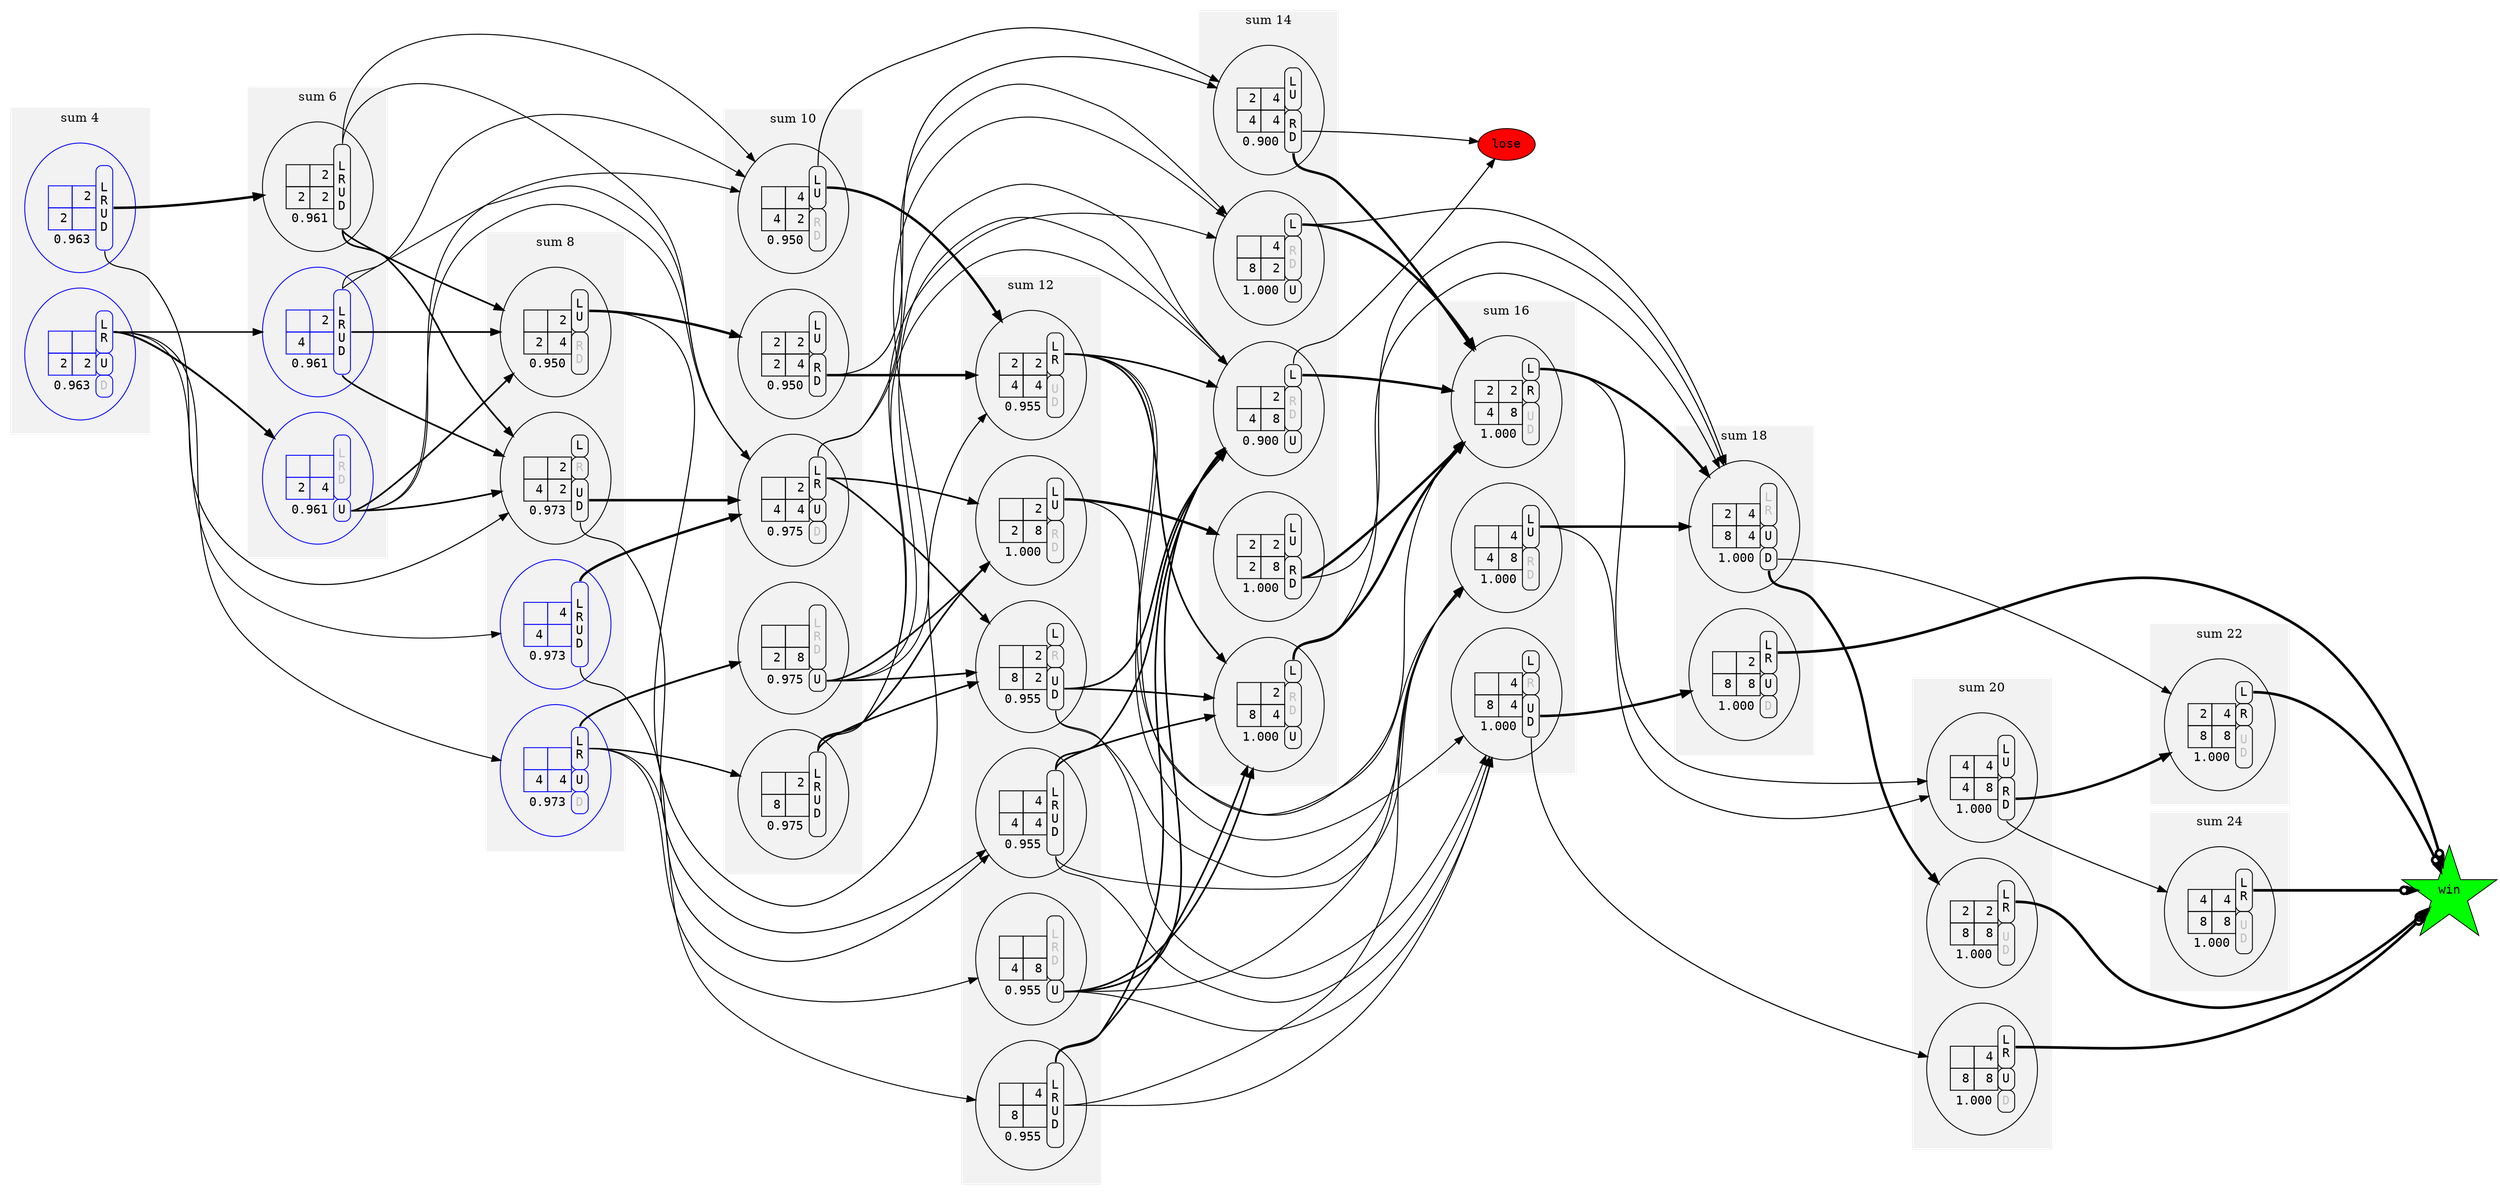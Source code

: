 digraph {
  bgcolor = transparent;
  rankdir = LR;
  nodesep = 0.25;
  ranksep = 2;
  node [fontname="Courier"];
  subgraph cluster_4 { label="sum 4"; style=filled; color=grey95; margin=16; s0_0_1_1; s0_1_1_0; }
  subgraph cluster_6 { label="sum 6"; style=filled; color=grey95; margin=16; s0_1_1_1; s0_0_1_2; s0_1_2_0; }
  subgraph cluster_8 { label="sum 8"; style=filled; color=grey95; margin=16; s0_0_2_2; s0_1_1_2; s0_1_2_1; s0_2_2_0; }
  subgraph cluster_10 { label="sum 10"; style=filled; color=grey95; margin=16; s0_1_2_2; s0_2_2_1; s1_1_1_2; s0_0_1_3; s0_1_3_0; }
  subgraph cluster_12 { label="sum 12"; style=filled; color=grey95; margin=16; s0_2_2_2; s1_1_2_2; s0_0_2_3; s0_1_1_3; s0_1_3_1; s0_2_3_0; }
  subgraph cluster_14 { label="sum 14"; style=filled; color=grey95; margin=16; s1_2_2_2; s0_1_2_3; s0_1_3_2; s0_2_3_1; s1_1_1_3; }
  subgraph cluster_16 { label="sum 16"; style=filled; color=grey95; margin=16; s0_2_2_3; s0_2_3_2; s1_1_2_3; }
  subgraph cluster_18 { label="sum 18"; style=filled; color=grey95; margin=16; s0_1_3_3; s1_2_3_2; }
  subgraph cluster_20 { label="sum 20"; style=filled; color=grey95; margin=16; s0_2_3_3; s1_1_3_3; s2_2_2_3; }
  subgraph cluster_22 { label="sum 22"; style=filled; color=grey95; margin=16; s1_2_3_3; }
  subgraph cluster_24 { label="sum 24"; style=filled; color=grey95; margin=16; s2_2_3_3; }
  s0_0_0_0 [label="lose", style=filled, fillcolor=red];
  s0_0_0_4 [label="win", shape=star, style=filled, fillcolor=green];
  s0_0_1_1 [color="blue", label=<<TABLE CELLSPACING="0" CELLPADDING="4" BORDER="0">
  <TR>
    <TD COLSPAN="2">&nbsp;</TD>
    <TD BORDER="1" ROWSPAN="2" STYLE="ROUNDED" PORT="left_right">L<BR/>R</TD>
  </TR>
  <TR>
    <TD BORDER="1">&nbsp;&nbsp;</TD>
    <TD BORDER="1">&nbsp;&nbsp;</TD>
    
  </TR>
  <TR>
    <TD BORDER="1">&nbsp;2</TD>
    <TD BORDER="1">&nbsp;2</TD>
    <TD BORDER="1" ROWSPAN="1" STYLE="ROUNDED" PORT="up">U</TD>
  </TR>
  <TR>
    <TD COLSPAN="2" BORDER="0">0.963</TD>
    <TD BORDER="1" ROWSPAN="1" STYLE="ROUNDED"><FONT COLOR="grey">D</FONT></TD>
  </TR>
</TABLE>>];
  s0_1_1_0 [color="blue", label=<<TABLE CELLSPACING="0" CELLPADDING="4" BORDER="0">
  <TR>
    <TD COLSPAN="2">&nbsp;</TD>
    <TD BORDER="1" ROWSPAN="4" STYLE="ROUNDED" PORT="left_right_up_down">L<BR/>R<BR/>U<BR/>D</TD>
  </TR>
  <TR>
    <TD BORDER="1">&nbsp;&nbsp;</TD>
    <TD BORDER="1">&nbsp;2</TD>
    
  </TR>
  <TR>
    <TD BORDER="1">&nbsp;2</TD>
    <TD BORDER="1">&nbsp;&nbsp;</TD>
    
  </TR>
  <TR>
    <TD COLSPAN="2" BORDER="0">0.963</TD>
    
  </TR>
</TABLE>>];
  s0_1_1_1 [label=<<TABLE CELLSPACING="0" CELLPADDING="4" BORDER="0">
  <TR>
    <TD COLSPAN="2">&nbsp;</TD>
    <TD BORDER="1" ROWSPAN="4" STYLE="ROUNDED" PORT="left_right_up_down">L<BR/>R<BR/>U<BR/>D</TD>
  </TR>
  <TR>
    <TD BORDER="1">&nbsp;&nbsp;</TD>
    <TD BORDER="1">&nbsp;2</TD>
    
  </TR>
  <TR>
    <TD BORDER="1">&nbsp;2</TD>
    <TD BORDER="1">&nbsp;2</TD>
    
  </TR>
  <TR>
    <TD COLSPAN="2" BORDER="0">0.961</TD>
    
  </TR>
</TABLE>>];
  s0_0_1_2 [color="blue", label=<<TABLE CELLSPACING="0" CELLPADDING="4" BORDER="0">
  <TR>
    <TD COLSPAN="2">&nbsp;</TD>
    <TD BORDER="1" ROWSPAN="3" STYLE="ROUNDED"><FONT COLOR="grey">L<BR/>R<BR/>D</FONT></TD>
  </TR>
  <TR>
    <TD BORDER="1">&nbsp;&nbsp;</TD>
    <TD BORDER="1">&nbsp;&nbsp;</TD>
    
  </TR>
  <TR>
    <TD BORDER="1">&nbsp;2</TD>
    <TD BORDER="1">&nbsp;4</TD>
    
  </TR>
  <TR>
    <TD COLSPAN="2" BORDER="0">0.961</TD>
    <TD BORDER="1" ROWSPAN="1" STYLE="ROUNDED" PORT="up">U</TD>
  </TR>
</TABLE>>];
  s0_1_2_0 [color="blue", label=<<TABLE CELLSPACING="0" CELLPADDING="4" BORDER="0">
  <TR>
    <TD COLSPAN="2">&nbsp;</TD>
    <TD BORDER="1" ROWSPAN="4" STYLE="ROUNDED" PORT="left_right_up_down">L<BR/>R<BR/>U<BR/>D</TD>
  </TR>
  <TR>
    <TD BORDER="1">&nbsp;&nbsp;</TD>
    <TD BORDER="1">&nbsp;2</TD>
    
  </TR>
  <TR>
    <TD BORDER="1">&nbsp;4</TD>
    <TD BORDER="1">&nbsp;&nbsp;</TD>
    
  </TR>
  <TR>
    <TD COLSPAN="2" BORDER="0">0.961</TD>
    
  </TR>
</TABLE>>];
  s0_0_2_2 [color="blue", label=<<TABLE CELLSPACING="0" CELLPADDING="4" BORDER="0">
  <TR>
    <TD COLSPAN="2">&nbsp;</TD>
    <TD BORDER="1" ROWSPAN="2" STYLE="ROUNDED" PORT="left_right">L<BR/>R</TD>
  </TR>
  <TR>
    <TD BORDER="1">&nbsp;&nbsp;</TD>
    <TD BORDER="1">&nbsp;&nbsp;</TD>
    
  </TR>
  <TR>
    <TD BORDER="1">&nbsp;4</TD>
    <TD BORDER="1">&nbsp;4</TD>
    <TD BORDER="1" ROWSPAN="1" STYLE="ROUNDED" PORT="up">U</TD>
  </TR>
  <TR>
    <TD COLSPAN="2" BORDER="0">0.973</TD>
    <TD BORDER="1" ROWSPAN="1" STYLE="ROUNDED"><FONT COLOR="grey">D</FONT></TD>
  </TR>
</TABLE>>];
  s0_1_1_2 [label=<<TABLE CELLSPACING="0" CELLPADDING="4" BORDER="0">
  <TR>
    <TD COLSPAN="2">&nbsp;</TD>
    <TD BORDER="1" ROWSPAN="2" STYLE="ROUNDED" PORT="left_up">L<BR/>U</TD>
  </TR>
  <TR>
    <TD BORDER="1">&nbsp;&nbsp;</TD>
    <TD BORDER="1">&nbsp;2</TD>
    
  </TR>
  <TR>
    <TD BORDER="1">&nbsp;2</TD>
    <TD BORDER="1">&nbsp;4</TD>
    <TD BORDER="1" ROWSPAN="2" STYLE="ROUNDED"><FONT COLOR="grey">R<BR/>D</FONT></TD>
  </TR>
  <TR>
    <TD COLSPAN="2" BORDER="0">0.950</TD>
    
  </TR>
</TABLE>>];
  s0_1_2_1 [label=<<TABLE CELLSPACING="0" CELLPADDING="4" BORDER="0">
  <TR>
    <TD COLSPAN="2">&nbsp;</TD>
    <TD BORDER="1" ROWSPAN="1" STYLE="ROUNDED" PORT="left">L</TD>
  </TR>
  <TR>
    <TD BORDER="1">&nbsp;&nbsp;</TD>
    <TD BORDER="1">&nbsp;2</TD>
    <TD BORDER="1" ROWSPAN="1" STYLE="ROUNDED"><FONT COLOR="grey">R</FONT></TD>
  </TR>
  <TR>
    <TD BORDER="1">&nbsp;4</TD>
    <TD BORDER="1">&nbsp;2</TD>
    <TD BORDER="1" ROWSPAN="2" STYLE="ROUNDED" PORT="up_down">U<BR/>D</TD>
  </TR>
  <TR>
    <TD COLSPAN="2" BORDER="0">0.973</TD>
    
  </TR>
</TABLE>>];
  s0_2_2_0 [color="blue", label=<<TABLE CELLSPACING="0" CELLPADDING="4" BORDER="0">
  <TR>
    <TD COLSPAN="2">&nbsp;</TD>
    <TD BORDER="1" ROWSPAN="4" STYLE="ROUNDED" PORT="left_right_up_down">L<BR/>R<BR/>U<BR/>D</TD>
  </TR>
  <TR>
    <TD BORDER="1">&nbsp;&nbsp;</TD>
    <TD BORDER="1">&nbsp;4</TD>
    
  </TR>
  <TR>
    <TD BORDER="1">&nbsp;4</TD>
    <TD BORDER="1">&nbsp;&nbsp;</TD>
    
  </TR>
  <TR>
    <TD COLSPAN="2" BORDER="0">0.973</TD>
    
  </TR>
</TABLE>>];
  s0_1_2_2 [label=<<TABLE CELLSPACING="0" CELLPADDING="4" BORDER="0">
  <TR>
    <TD COLSPAN="2">&nbsp;</TD>
    <TD BORDER="1" ROWSPAN="2" STYLE="ROUNDED" PORT="left_right">L<BR/>R</TD>
  </TR>
  <TR>
    <TD BORDER="1">&nbsp;&nbsp;</TD>
    <TD BORDER="1">&nbsp;2</TD>
    
  </TR>
  <TR>
    <TD BORDER="1">&nbsp;4</TD>
    <TD BORDER="1">&nbsp;4</TD>
    <TD BORDER="1" ROWSPAN="1" STYLE="ROUNDED" PORT="up">U</TD>
  </TR>
  <TR>
    <TD COLSPAN="2" BORDER="0">0.975</TD>
    <TD BORDER="1" ROWSPAN="1" STYLE="ROUNDED"><FONT COLOR="grey">D</FONT></TD>
  </TR>
</TABLE>>];
  s0_2_2_1 [label=<<TABLE CELLSPACING="0" CELLPADDING="4" BORDER="0">
  <TR>
    <TD COLSPAN="2">&nbsp;</TD>
    <TD BORDER="1" ROWSPAN="2" STYLE="ROUNDED" PORT="left_up">L<BR/>U</TD>
  </TR>
  <TR>
    <TD BORDER="1">&nbsp;&nbsp;</TD>
    <TD BORDER="1">&nbsp;4</TD>
    
  </TR>
  <TR>
    <TD BORDER="1">&nbsp;4</TD>
    <TD BORDER="1">&nbsp;2</TD>
    <TD BORDER="1" ROWSPAN="2" STYLE="ROUNDED"><FONT COLOR="grey">R<BR/>D</FONT></TD>
  </TR>
  <TR>
    <TD COLSPAN="2" BORDER="0">0.950</TD>
    
  </TR>
</TABLE>>];
  s1_1_1_2 [label=<<TABLE CELLSPACING="0" CELLPADDING="4" BORDER="0">
  <TR>
    <TD COLSPAN="2">&nbsp;</TD>
    <TD BORDER="1" ROWSPAN="2" STYLE="ROUNDED" PORT="left_up">L<BR/>U</TD>
  </TR>
  <TR>
    <TD BORDER="1">&nbsp;2</TD>
    <TD BORDER="1">&nbsp;2</TD>
    
  </TR>
  <TR>
    <TD BORDER="1">&nbsp;2</TD>
    <TD BORDER="1">&nbsp;4</TD>
    <TD BORDER="1" ROWSPAN="2" STYLE="ROUNDED" PORT="right_down">R<BR/>D</TD>
  </TR>
  <TR>
    <TD COLSPAN="2" BORDER="0">0.950</TD>
    
  </TR>
</TABLE>>];
  s0_0_1_3 [label=<<TABLE CELLSPACING="0" CELLPADDING="4" BORDER="0">
  <TR>
    <TD COLSPAN="2">&nbsp;</TD>
    <TD BORDER="1" ROWSPAN="3" STYLE="ROUNDED"><FONT COLOR="grey">L<BR/>R<BR/>D</FONT></TD>
  </TR>
  <TR>
    <TD BORDER="1">&nbsp;&nbsp;</TD>
    <TD BORDER="1">&nbsp;&nbsp;</TD>
    
  </TR>
  <TR>
    <TD BORDER="1">&nbsp;2</TD>
    <TD BORDER="1">&nbsp;8</TD>
    
  </TR>
  <TR>
    <TD COLSPAN="2" BORDER="0">0.975</TD>
    <TD BORDER="1" ROWSPAN="1" STYLE="ROUNDED" PORT="up">U</TD>
  </TR>
</TABLE>>];
  s0_1_3_0 [label=<<TABLE CELLSPACING="0" CELLPADDING="4" BORDER="0">
  <TR>
    <TD COLSPAN="2">&nbsp;</TD>
    <TD BORDER="1" ROWSPAN="4" STYLE="ROUNDED" PORT="left_right_up_down">L<BR/>R<BR/>U<BR/>D</TD>
  </TR>
  <TR>
    <TD BORDER="1">&nbsp;&nbsp;</TD>
    <TD BORDER="1">&nbsp;2</TD>
    
  </TR>
  <TR>
    <TD BORDER="1">&nbsp;8</TD>
    <TD BORDER="1">&nbsp;&nbsp;</TD>
    
  </TR>
  <TR>
    <TD COLSPAN="2" BORDER="0">0.975</TD>
    
  </TR>
</TABLE>>];
  s0_2_2_2 [label=<<TABLE CELLSPACING="0" CELLPADDING="4" BORDER="0">
  <TR>
    <TD COLSPAN="2">&nbsp;</TD>
    <TD BORDER="1" ROWSPAN="4" STYLE="ROUNDED" PORT="left_right_up_down">L<BR/>R<BR/>U<BR/>D</TD>
  </TR>
  <TR>
    <TD BORDER="1">&nbsp;&nbsp;</TD>
    <TD BORDER="1">&nbsp;4</TD>
    
  </TR>
  <TR>
    <TD BORDER="1">&nbsp;4</TD>
    <TD BORDER="1">&nbsp;4</TD>
    
  </TR>
  <TR>
    <TD COLSPAN="2" BORDER="0">0.955</TD>
    
  </TR>
</TABLE>>];
  s1_1_2_2 [label=<<TABLE CELLSPACING="0" CELLPADDING="4" BORDER="0">
  <TR>
    <TD COLSPAN="2">&nbsp;</TD>
    <TD BORDER="1" ROWSPAN="2" STYLE="ROUNDED" PORT="left_right">L<BR/>R</TD>
  </TR>
  <TR>
    <TD BORDER="1">&nbsp;2</TD>
    <TD BORDER="1">&nbsp;2</TD>
    
  </TR>
  <TR>
    <TD BORDER="1">&nbsp;4</TD>
    <TD BORDER="1">&nbsp;4</TD>
    <TD BORDER="1" ROWSPAN="2" STYLE="ROUNDED"><FONT COLOR="grey">U<BR/>D</FONT></TD>
  </TR>
  <TR>
    <TD COLSPAN="2" BORDER="0">0.955</TD>
    
  </TR>
</TABLE>>];
  s0_0_2_3 [label=<<TABLE CELLSPACING="0" CELLPADDING="4" BORDER="0">
  <TR>
    <TD COLSPAN="2">&nbsp;</TD>
    <TD BORDER="1" ROWSPAN="3" STYLE="ROUNDED"><FONT COLOR="grey">L<BR/>R<BR/>D</FONT></TD>
  </TR>
  <TR>
    <TD BORDER="1">&nbsp;&nbsp;</TD>
    <TD BORDER="1">&nbsp;&nbsp;</TD>
    
  </TR>
  <TR>
    <TD BORDER="1">&nbsp;4</TD>
    <TD BORDER="1">&nbsp;8</TD>
    
  </TR>
  <TR>
    <TD COLSPAN="2" BORDER="0">0.955</TD>
    <TD BORDER="1" ROWSPAN="1" STYLE="ROUNDED" PORT="up">U</TD>
  </TR>
</TABLE>>];
  s0_1_1_3 [label=<<TABLE CELLSPACING="0" CELLPADDING="4" BORDER="0">
  <TR>
    <TD COLSPAN="2">&nbsp;</TD>
    <TD BORDER="1" ROWSPAN="2" STYLE="ROUNDED" PORT="left_up">L<BR/>U</TD>
  </TR>
  <TR>
    <TD BORDER="1">&nbsp;&nbsp;</TD>
    <TD BORDER="1">&nbsp;2</TD>
    
  </TR>
  <TR>
    <TD BORDER="1">&nbsp;2</TD>
    <TD BORDER="1">&nbsp;8</TD>
    <TD BORDER="1" ROWSPAN="2" STYLE="ROUNDED"><FONT COLOR="grey">R<BR/>D</FONT></TD>
  </TR>
  <TR>
    <TD COLSPAN="2" BORDER="0">1.000</TD>
    
  </TR>
</TABLE>>];
  s0_1_3_1 [label=<<TABLE CELLSPACING="0" CELLPADDING="4" BORDER="0">
  <TR>
    <TD COLSPAN="2">&nbsp;</TD>
    <TD BORDER="1" ROWSPAN="1" STYLE="ROUNDED" PORT="left">L</TD>
  </TR>
  <TR>
    <TD BORDER="1">&nbsp;&nbsp;</TD>
    <TD BORDER="1">&nbsp;2</TD>
    <TD BORDER="1" ROWSPAN="1" STYLE="ROUNDED"><FONT COLOR="grey">R</FONT></TD>
  </TR>
  <TR>
    <TD BORDER="1">&nbsp;8</TD>
    <TD BORDER="1">&nbsp;2</TD>
    <TD BORDER="1" ROWSPAN="2" STYLE="ROUNDED" PORT="up_down">U<BR/>D</TD>
  </TR>
  <TR>
    <TD COLSPAN="2" BORDER="0">0.955</TD>
    
  </TR>
</TABLE>>];
  s0_2_3_0 [label=<<TABLE CELLSPACING="0" CELLPADDING="4" BORDER="0">
  <TR>
    <TD COLSPAN="2">&nbsp;</TD>
    <TD BORDER="1" ROWSPAN="4" STYLE="ROUNDED" PORT="left_right_up_down">L<BR/>R<BR/>U<BR/>D</TD>
  </TR>
  <TR>
    <TD BORDER="1">&nbsp;&nbsp;</TD>
    <TD BORDER="1">&nbsp;4</TD>
    
  </TR>
  <TR>
    <TD BORDER="1">&nbsp;8</TD>
    <TD BORDER="1">&nbsp;&nbsp;</TD>
    
  </TR>
  <TR>
    <TD COLSPAN="2" BORDER="0">0.955</TD>
    
  </TR>
</TABLE>>];
  s1_2_2_2 [label=<<TABLE CELLSPACING="0" CELLPADDING="4" BORDER="0">
  <TR>
    <TD COLSPAN="2">&nbsp;</TD>
    <TD BORDER="1" ROWSPAN="2" STYLE="ROUNDED" PORT="left_up">L<BR/>U</TD>
  </TR>
  <TR>
    <TD BORDER="1">&nbsp;2</TD>
    <TD BORDER="1">&nbsp;4</TD>
    
  </TR>
  <TR>
    <TD BORDER="1">&nbsp;4</TD>
    <TD BORDER="1">&nbsp;4</TD>
    <TD BORDER="1" ROWSPAN="2" STYLE="ROUNDED" PORT="right_down">R<BR/>D</TD>
  </TR>
  <TR>
    <TD COLSPAN="2" BORDER="0">0.900</TD>
    
  </TR>
</TABLE>>];
  s0_1_2_3 [label=<<TABLE CELLSPACING="0" CELLPADDING="4" BORDER="0">
  <TR>
    <TD COLSPAN="2">&nbsp;</TD>
    <TD BORDER="1" ROWSPAN="1" STYLE="ROUNDED" PORT="left">L</TD>
  </TR>
  <TR>
    <TD BORDER="1">&nbsp;&nbsp;</TD>
    <TD BORDER="1">&nbsp;2</TD>
    <TD BORDER="1" ROWSPAN="2" STYLE="ROUNDED"><FONT COLOR="grey">R<BR/>D</FONT></TD>
  </TR>
  <TR>
    <TD BORDER="1">&nbsp;4</TD>
    <TD BORDER="1">&nbsp;8</TD>
    
  </TR>
  <TR>
    <TD COLSPAN="2" BORDER="0">0.900</TD>
    <TD BORDER="1" ROWSPAN="1" STYLE="ROUNDED" PORT="up">U</TD>
  </TR>
</TABLE>>];
  s0_1_3_2 [label=<<TABLE CELLSPACING="0" CELLPADDING="4" BORDER="0">
  <TR>
    <TD COLSPAN="2">&nbsp;</TD>
    <TD BORDER="1" ROWSPAN="1" STYLE="ROUNDED" PORT="left">L</TD>
  </TR>
  <TR>
    <TD BORDER="1">&nbsp;&nbsp;</TD>
    <TD BORDER="1">&nbsp;2</TD>
    <TD BORDER="1" ROWSPAN="2" STYLE="ROUNDED"><FONT COLOR="grey">R<BR/>D</FONT></TD>
  </TR>
  <TR>
    <TD BORDER="1">&nbsp;8</TD>
    <TD BORDER="1">&nbsp;4</TD>
    
  </TR>
  <TR>
    <TD COLSPAN="2" BORDER="0">1.000</TD>
    <TD BORDER="1" ROWSPAN="1" STYLE="ROUNDED" PORT="up">U</TD>
  </TR>
</TABLE>>];
  s0_2_3_1 [label=<<TABLE CELLSPACING="0" CELLPADDING="4" BORDER="0">
  <TR>
    <TD COLSPAN="2">&nbsp;</TD>
    <TD BORDER="1" ROWSPAN="1" STYLE="ROUNDED" PORT="left">L</TD>
  </TR>
  <TR>
    <TD BORDER="1">&nbsp;&nbsp;</TD>
    <TD BORDER="1">&nbsp;4</TD>
    <TD BORDER="1" ROWSPAN="2" STYLE="ROUNDED"><FONT COLOR="grey">R<BR/>D</FONT></TD>
  </TR>
  <TR>
    <TD BORDER="1">&nbsp;8</TD>
    <TD BORDER="1">&nbsp;2</TD>
    
  </TR>
  <TR>
    <TD COLSPAN="2" BORDER="0">1.000</TD>
    <TD BORDER="1" ROWSPAN="1" STYLE="ROUNDED" PORT="up">U</TD>
  </TR>
</TABLE>>];
  s1_1_1_3 [label=<<TABLE CELLSPACING="0" CELLPADDING="4" BORDER="0">
  <TR>
    <TD COLSPAN="2">&nbsp;</TD>
    <TD BORDER="1" ROWSPAN="2" STYLE="ROUNDED" PORT="left_up">L<BR/>U</TD>
  </TR>
  <TR>
    <TD BORDER="1">&nbsp;2</TD>
    <TD BORDER="1">&nbsp;2</TD>
    
  </TR>
  <TR>
    <TD BORDER="1">&nbsp;2</TD>
    <TD BORDER="1">&nbsp;8</TD>
    <TD BORDER="1" ROWSPAN="2" STYLE="ROUNDED" PORT="right_down">R<BR/>D</TD>
  </TR>
  <TR>
    <TD COLSPAN="2" BORDER="0">1.000</TD>
    
  </TR>
</TABLE>>];
  s0_2_2_3 [label=<<TABLE CELLSPACING="0" CELLPADDING="4" BORDER="0">
  <TR>
    <TD COLSPAN="2">&nbsp;</TD>
    <TD BORDER="1" ROWSPAN="2" STYLE="ROUNDED" PORT="left_up">L<BR/>U</TD>
  </TR>
  <TR>
    <TD BORDER="1">&nbsp;&nbsp;</TD>
    <TD BORDER="1">&nbsp;4</TD>
    
  </TR>
  <TR>
    <TD BORDER="1">&nbsp;4</TD>
    <TD BORDER="1">&nbsp;8</TD>
    <TD BORDER="1" ROWSPAN="2" STYLE="ROUNDED"><FONT COLOR="grey">R<BR/>D</FONT></TD>
  </TR>
  <TR>
    <TD COLSPAN="2" BORDER="0">1.000</TD>
    
  </TR>
</TABLE>>];
  s0_2_3_2 [label=<<TABLE CELLSPACING="0" CELLPADDING="4" BORDER="0">
  <TR>
    <TD COLSPAN="2">&nbsp;</TD>
    <TD BORDER="1" ROWSPAN="1" STYLE="ROUNDED" PORT="left">L</TD>
  </TR>
  <TR>
    <TD BORDER="1">&nbsp;&nbsp;</TD>
    <TD BORDER="1">&nbsp;4</TD>
    <TD BORDER="1" ROWSPAN="1" STYLE="ROUNDED"><FONT COLOR="grey">R</FONT></TD>
  </TR>
  <TR>
    <TD BORDER="1">&nbsp;8</TD>
    <TD BORDER="1">&nbsp;4</TD>
    <TD BORDER="1" ROWSPAN="2" STYLE="ROUNDED" PORT="up_down">U<BR/>D</TD>
  </TR>
  <TR>
    <TD COLSPAN="2" BORDER="0">1.000</TD>
    
  </TR>
</TABLE>>];
  s1_1_2_3 [label=<<TABLE CELLSPACING="0" CELLPADDING="4" BORDER="0">
  <TR>
    <TD COLSPAN="2">&nbsp;</TD>
    <TD BORDER="1" ROWSPAN="1" STYLE="ROUNDED" PORT="left">L</TD>
  </TR>
  <TR>
    <TD BORDER="1">&nbsp;2</TD>
    <TD BORDER="1">&nbsp;2</TD>
    <TD BORDER="1" ROWSPAN="1" STYLE="ROUNDED" PORT="right">R</TD>
  </TR>
  <TR>
    <TD BORDER="1">&nbsp;4</TD>
    <TD BORDER="1">&nbsp;8</TD>
    <TD BORDER="1" ROWSPAN="2" STYLE="ROUNDED"><FONT COLOR="grey">U<BR/>D</FONT></TD>
  </TR>
  <TR>
    <TD COLSPAN="2" BORDER="0">1.000</TD>
    
  </TR>
</TABLE>>];
  s0_1_3_3 [label=<<TABLE CELLSPACING="0" CELLPADDING="4" BORDER="0">
  <TR>
    <TD COLSPAN="2">&nbsp;</TD>
    <TD BORDER="1" ROWSPAN="2" STYLE="ROUNDED" PORT="left_right">L<BR/>R</TD>
  </TR>
  <TR>
    <TD BORDER="1">&nbsp;&nbsp;</TD>
    <TD BORDER="1">&nbsp;2</TD>
    
  </TR>
  <TR>
    <TD BORDER="1">&nbsp;8</TD>
    <TD BORDER="1">&nbsp;8</TD>
    <TD BORDER="1" ROWSPAN="1" STYLE="ROUNDED" PORT="up">U</TD>
  </TR>
  <TR>
    <TD COLSPAN="2" BORDER="0">1.000</TD>
    <TD BORDER="1" ROWSPAN="1" STYLE="ROUNDED"><FONT COLOR="grey">D</FONT></TD>
  </TR>
</TABLE>>];
  s1_2_3_2 [label=<<TABLE CELLSPACING="0" CELLPADDING="4" BORDER="0">
  <TR>
    <TD COLSPAN="2">&nbsp;</TD>
    <TD BORDER="1" ROWSPAN="2" STYLE="ROUNDED"><FONT COLOR="grey">L<BR/>R</FONT></TD>
  </TR>
  <TR>
    <TD BORDER="1">&nbsp;2</TD>
    <TD BORDER="1">&nbsp;4</TD>
    
  </TR>
  <TR>
    <TD BORDER="1">&nbsp;8</TD>
    <TD BORDER="1">&nbsp;4</TD>
    <TD BORDER="1" ROWSPAN="1" STYLE="ROUNDED" PORT="up">U</TD>
  </TR>
  <TR>
    <TD COLSPAN="2" BORDER="0">1.000</TD>
    <TD BORDER="1" ROWSPAN="1" STYLE="ROUNDED" PORT="down">D</TD>
  </TR>
</TABLE>>];
  s0_2_3_3 [label=<<TABLE CELLSPACING="0" CELLPADDING="4" BORDER="0">
  <TR>
    <TD COLSPAN="2">&nbsp;</TD>
    <TD BORDER="1" ROWSPAN="2" STYLE="ROUNDED" PORT="left_right">L<BR/>R</TD>
  </TR>
  <TR>
    <TD BORDER="1">&nbsp;&nbsp;</TD>
    <TD BORDER="1">&nbsp;4</TD>
    
  </TR>
  <TR>
    <TD BORDER="1">&nbsp;8</TD>
    <TD BORDER="1">&nbsp;8</TD>
    <TD BORDER="1" ROWSPAN="1" STYLE="ROUNDED" PORT="up">U</TD>
  </TR>
  <TR>
    <TD COLSPAN="2" BORDER="0">1.000</TD>
    <TD BORDER="1" ROWSPAN="1" STYLE="ROUNDED"><FONT COLOR="grey">D</FONT></TD>
  </TR>
</TABLE>>];
  s1_1_3_3 [label=<<TABLE CELLSPACING="0" CELLPADDING="4" BORDER="0">
  <TR>
    <TD COLSPAN="2">&nbsp;</TD>
    <TD BORDER="1" ROWSPAN="2" STYLE="ROUNDED" PORT="left_right">L<BR/>R</TD>
  </TR>
  <TR>
    <TD BORDER="1">&nbsp;2</TD>
    <TD BORDER="1">&nbsp;2</TD>
    
  </TR>
  <TR>
    <TD BORDER="1">&nbsp;8</TD>
    <TD BORDER="1">&nbsp;8</TD>
    <TD BORDER="1" ROWSPAN="2" STYLE="ROUNDED"><FONT COLOR="grey">U<BR/>D</FONT></TD>
  </TR>
  <TR>
    <TD COLSPAN="2" BORDER="0">1.000</TD>
    
  </TR>
</TABLE>>];
  s2_2_2_3 [label=<<TABLE CELLSPACING="0" CELLPADDING="4" BORDER="0">
  <TR>
    <TD COLSPAN="2">&nbsp;</TD>
    <TD BORDER="1" ROWSPAN="2" STYLE="ROUNDED" PORT="left_up">L<BR/>U</TD>
  </TR>
  <TR>
    <TD BORDER="1">&nbsp;4</TD>
    <TD BORDER="1">&nbsp;4</TD>
    
  </TR>
  <TR>
    <TD BORDER="1">&nbsp;4</TD>
    <TD BORDER="1">&nbsp;8</TD>
    <TD BORDER="1" ROWSPAN="2" STYLE="ROUNDED" PORT="right_down">R<BR/>D</TD>
  </TR>
  <TR>
    <TD COLSPAN="2" BORDER="0">1.000</TD>
    
  </TR>
</TABLE>>];
  s1_2_3_3 [label=<<TABLE CELLSPACING="0" CELLPADDING="4" BORDER="0">
  <TR>
    <TD COLSPAN="2">&nbsp;</TD>
    <TD BORDER="1" ROWSPAN="1" STYLE="ROUNDED" PORT="left">L</TD>
  </TR>
  <TR>
    <TD BORDER="1">&nbsp;2</TD>
    <TD BORDER="1">&nbsp;4</TD>
    <TD BORDER="1" ROWSPAN="1" STYLE="ROUNDED" PORT="right">R</TD>
  </TR>
  <TR>
    <TD BORDER="1">&nbsp;8</TD>
    <TD BORDER="1">&nbsp;8</TD>
    <TD BORDER="1" ROWSPAN="2" STYLE="ROUNDED"><FONT COLOR="grey">U<BR/>D</FONT></TD>
  </TR>
  <TR>
    <TD COLSPAN="2" BORDER="0">1.000</TD>
    
  </TR>
</TABLE>>];
  s2_2_3_3 [label=<<TABLE CELLSPACING="0" CELLPADDING="4" BORDER="0">
  <TR>
    <TD COLSPAN="2">&nbsp;</TD>
    <TD BORDER="1" ROWSPAN="2" STYLE="ROUNDED" PORT="left_right">L<BR/>R</TD>
  </TR>
  <TR>
    <TD BORDER="1">&nbsp;4</TD>
    <TD BORDER="1">&nbsp;4</TD>
    
  </TR>
  <TR>
    <TD BORDER="1">&nbsp;8</TD>
    <TD BORDER="1">&nbsp;8</TD>
    <TD BORDER="1" ROWSPAN="2" STYLE="ROUNDED"><FONT COLOR="grey">U<BR/>D</FONT></TD>
  </TR>
  <TR>
    <TD COLSPAN="2" BORDER="0">1.000</TD>
    
  </TR>
</TABLE>>];
  s0_0_1_1 -> s0_0_1_2 [weight=60, penwidth=2.2, tooltip="0.600", tailport="left_right"];
  s0_0_1_1 -> s0_0_2_2 [weight=7, penwidth=1.1333333333333333, tooltip="0.067", tailport="left_right"];
  s0_0_1_1 -> s0_1_2_0 [weight=30, penwidth=1.6, tooltip="0.300", tailport="left_right"];
  s0_0_1_1 -> s0_2_2_0 [weight=3, penwidth=1.0666666666666667, tooltip="0.033", tailport="left_right"];
  s0_1_1_0 -> s0_1_1_1 [weight=90, penwidth=2.8, tooltip="0.900", tailport="left_right_up_down"];
  s0_1_1_0 -> s0_1_2_1 [weight=10, penwidth=1.2, tooltip="0.100", tailport="left_right_up_down"];
  s0_1_1_1 -> s0_1_1_2 [weight=45, penwidth=1.9, tooltip="0.450", tailport="left_right_up_down"];
  s0_1_1_1 -> s0_1_2_1 [weight=45, penwidth=1.9, tooltip="0.450", tailport="left_right_up_down"];
  s0_1_1_1 -> s0_1_2_2 [weight=5, penwidth=1.1, tooltip="0.050", tailport="left_right_up_down"];
  s0_1_1_1 -> s0_2_2_1 [weight=5, penwidth=1.1, tooltip="0.050", tailport="left_right_up_down"];
  s0_0_1_2 -> s0_1_1_2 [weight=45, penwidth=1.9, tooltip="0.450", tailport="up"];
  s0_0_1_2 -> s0_1_2_1 [weight=45, penwidth=1.9, tooltip="0.450", tailport="up"];
  s0_0_1_2 -> s0_1_2_2 [weight=5, penwidth=1.1, tooltip="0.050", tailport="up"];
  s0_0_1_2 -> s0_2_2_1 [weight=5, penwidth=1.1, tooltip="0.050", tailport="up"];
  s0_1_2_0 -> s0_1_1_2 [weight=45, penwidth=1.9, tooltip="0.450", tailport="left_right_up_down"];
  s0_1_2_0 -> s0_1_2_1 [weight=45, penwidth=1.9, tooltip="0.450", tailport="left_right_up_down"];
  s0_1_2_0 -> s0_1_2_2 [weight=5, penwidth=1.1, tooltip="0.050", tailport="left_right_up_down"];
  s0_1_2_0 -> s0_2_2_1 [weight=5, penwidth=1.1, tooltip="0.050", tailport="left_right_up_down"];
  s0_0_2_2 -> s0_0_1_3 [weight=60, penwidth=2.2, tooltip="0.600", tailport="left_right"];
  s0_0_2_2 -> s0_0_2_3 [weight=7, penwidth=1.1333333333333333, tooltip="0.067", tailport="left_right"];
  s0_0_2_2 -> s0_1_3_0 [weight=30, penwidth=1.6, tooltip="0.300", tailport="left_right"];
  s0_0_2_2 -> s0_2_3_0 [weight=3, penwidth=1.0666666666666667, tooltip="0.033", tailport="left_right"];
  s0_1_1_2 -> s1_1_1_2 [weight=90, penwidth=2.8, tooltip="0.900", tailport="left_up"];
  s0_1_1_2 -> s1_1_2_2 [weight=10, penwidth=1.2, tooltip="0.100", tailport="left_up"];
  s0_1_2_1 -> s0_1_2_2 [weight=90, penwidth=2.8, tooltip="0.900", tailport="up_down"];
  s0_1_2_1 -> s0_2_2_2 [weight=10, penwidth=1.2, tooltip="0.100", tailport="up_down"];
  s0_2_2_0 -> s0_1_2_2 [weight=90, penwidth=2.8, tooltip="0.900", tailport="left_right_up_down"];
  s0_2_2_0 -> s0_2_2_2 [weight=10, penwidth=1.2, tooltip="0.100", tailport="left_right_up_down"];
  s0_1_2_2 -> s0_1_1_3 [weight=45, penwidth=1.9, tooltip="0.450", tailport="left_right"];
  s0_1_2_2 -> s0_1_2_3 [weight=5, penwidth=1.1, tooltip="0.050", tailport="left_right"];
  s0_1_2_2 -> s0_1_3_1 [weight=45, penwidth=1.9, tooltip="0.450", tailport="left_right"];
  s0_1_2_2 -> s0_2_3_1 [weight=5, penwidth=1.1, tooltip="0.050", tailport="left_right"];
  s0_2_2_1 -> s1_1_2_2 [weight=90, penwidth=2.8, tooltip="0.900", tailport="left_up"];
  s0_2_2_1 -> s1_2_2_2 [weight=10, penwidth=1.2, tooltip="0.100", tailport="left_up"];
  s1_1_1_2 -> s1_1_2_2 [weight=90, penwidth=2.8, tooltip="0.900", tailport="right_down"];
  s1_1_1_2 -> s1_2_2_2 [weight=10, penwidth=1.2, tooltip="0.100", tailport="right_down"];
  s0_0_1_3 -> s0_1_1_3 [weight=45, penwidth=1.9, tooltip="0.450", tailport="up"];
  s0_0_1_3 -> s0_1_2_3 [weight=5, penwidth=1.1, tooltip="0.050", tailport="up"];
  s0_0_1_3 -> s0_1_3_1 [weight=45, penwidth=1.9, tooltip="0.450", tailport="up"];
  s0_0_1_3 -> s0_2_3_1 [weight=5, penwidth=1.1, tooltip="0.050", tailport="up"];
  s0_1_3_0 -> s0_1_1_3 [weight=45, penwidth=1.9, tooltip="0.450", tailport="left_right_up_down"];
  s0_1_3_0 -> s0_1_2_3 [weight=5, penwidth=1.1, tooltip="0.050", tailport="left_right_up_down"];
  s0_1_3_0 -> s0_1_3_1 [weight=45, penwidth=1.9, tooltip="0.450", tailport="left_right_up_down"];
  s0_1_3_0 -> s0_2_3_1 [weight=5, penwidth=1.1, tooltip="0.050", tailport="left_right_up_down"];
  s0_2_2_2 -> s0_1_2_3 [weight=45, penwidth=1.9, tooltip="0.450", tailport="left_right_up_down"];
  s0_2_2_2 -> s0_1_3_2 [weight=45, penwidth=1.9, tooltip="0.450", tailport="left_right_up_down"];
  s0_2_2_2 -> s0_2_2_3 [weight=5, penwidth=1.1, tooltip="0.050", tailport="left_right_up_down"];
  s0_2_2_2 -> s0_2_3_2 [weight=5, penwidth=1.1, tooltip="0.050", tailport="left_right_up_down"];
  s1_1_2_2 -> s0_1_2_3 [weight=45, penwidth=1.9, tooltip="0.450", tailport="left_right"];
  s1_1_2_2 -> s0_1_3_2 [weight=45, penwidth=1.9, tooltip="0.450", tailport="left_right"];
  s1_1_2_2 -> s0_2_2_3 [weight=5, penwidth=1.1, tooltip="0.050", tailport="left_right"];
  s1_1_2_2 -> s0_2_3_2 [weight=5, penwidth=1.1, tooltip="0.050", tailport="left_right"];
  s0_0_2_3 -> s0_1_2_3 [weight=45, penwidth=1.9, tooltip="0.450", tailport="up"];
  s0_0_2_3 -> s0_1_3_2 [weight=45, penwidth=1.9, tooltip="0.450", tailport="up"];
  s0_0_2_3 -> s0_2_2_3 [weight=5, penwidth=1.1, tooltip="0.050", tailport="up"];
  s0_0_2_3 -> s0_2_3_2 [weight=5, penwidth=1.1, tooltip="0.050", tailport="up"];
  s0_1_1_3 -> s1_1_1_3 [weight=90, penwidth=2.8, tooltip="0.900", tailport="left_up"];
  s0_1_1_3 -> s1_1_2_3 [weight=10, penwidth=1.2, tooltip="0.100", tailport="left_up"];
  s0_1_3_1 -> s0_1_2_3 [weight=45, penwidth=1.9, tooltip="0.450", tailport="up_down"];
  s0_1_3_1 -> s0_1_3_2 [weight=45, penwidth=1.9, tooltip="0.450", tailport="up_down"];
  s0_1_3_1 -> s0_2_2_3 [weight=5, penwidth=1.1, tooltip="0.050", tailport="up_down"];
  s0_1_3_1 -> s0_2_3_2 [weight=5, penwidth=1.1, tooltip="0.050", tailport="up_down"];
  s0_2_3_0 -> s0_1_2_3 [weight=45, penwidth=1.9, tooltip="0.450", tailport="left_right_up_down"];
  s0_2_3_0 -> s0_1_3_2 [weight=45, penwidth=1.9, tooltip="0.450", tailport="left_right_up_down"];
  s0_2_3_0 -> s0_2_2_3 [weight=5, penwidth=1.1, tooltip="0.050", tailport="left_right_up_down"];
  s0_2_3_0 -> s0_2_3_2 [weight=5, penwidth=1.1, tooltip="0.050", tailport="left_right_up_down"];
  s1_2_2_2 -> s1_1_2_3 [weight=90, penwidth=2.8, tooltip="0.900", tailport="right_down"];
  s1_2_2_2 -> s0_0_0_0 [weight=10, penwidth=1.2, tooltip="0.100", tailport="right_down"];
  s0_1_2_3 -> s1_1_2_3 [weight=90, penwidth=2.8, tooltip="0.900", tailport="left"];
  s0_1_2_3 -> s0_0_0_0 [weight=10, penwidth=1.2, tooltip="0.100", tailport="left"];
  s0_1_3_2 -> s1_1_2_3 [weight=90, penwidth=2.8, tooltip="0.900", tailport="left"];
  s0_1_3_2 -> s1_2_3_2 [weight=10, penwidth=1.2, tooltip="0.100", tailport="left"];
  s0_2_3_1 -> s1_1_2_3 [weight=90, penwidth=2.8, tooltip="0.900", tailport="left"];
  s0_2_3_1 -> s1_2_3_2 [weight=10, penwidth=1.2, tooltip="0.100", tailport="left"];
  s1_1_1_3 -> s1_1_2_3 [weight=90, penwidth=2.8, tooltip="0.900", tailport="right_down"];
  s1_1_1_3 -> s1_2_3_2 [weight=10, penwidth=1.2, tooltip="0.100", tailport="right_down"];
  s0_2_2_3 -> s1_2_3_2 [weight=90, penwidth=2.8, tooltip="0.900", tailport="left_up"];
  s0_2_2_3 -> s2_2_2_3 [weight=10, penwidth=1.2, tooltip="0.100", tailport="left_up"];
  s0_2_3_2 -> s0_1_3_3 [weight=90, penwidth=2.8, tooltip="0.900", tailport="up_down"];
  s0_2_3_2 -> s0_2_3_3 [weight=10, penwidth=1.2, tooltip="0.100", tailport="up_down"];
  s1_1_2_3 -> s1_2_3_2 [weight=90, penwidth=2.8, tooltip="0.900", tailport="left"];
  s1_1_2_3 -> s2_2_2_3 [weight=10, penwidth=1.2, tooltip="0.100", tailport="left"];
  s0_1_3_3 -> s0_0_0_4 [weight=100, penwidth=3.0, arrowhead=normalodot, tooltip="1.000", tailport="left_right"];
  s1_2_3_2 -> s1_1_3_3 [weight=90, penwidth=2.8, tooltip="0.900", tailport="down"];
  s1_2_3_2 -> s1_2_3_3 [weight=10, penwidth=1.2, tooltip="0.100", tailport="down"];
  s0_2_3_3 -> s0_0_0_4 [weight=100, penwidth=3.0, arrowhead=normalodot, tooltip="1.000", tailport="left_right"];
  s1_1_3_3 -> s0_0_0_4 [weight=100, penwidth=3.0, arrowhead=normalodot, tooltip="1.000", tailport="left_right"];
  s2_2_2_3 -> s1_2_3_3 [weight=90, penwidth=2.8, tooltip="0.900", tailport="right_down"];
  s2_2_2_3 -> s2_2_3_3 [weight=10, penwidth=1.2, tooltip="0.100", tailport="right_down"];
  s1_2_3_3 -> s0_0_0_4 [weight=100, penwidth=3.0, arrowhead=normalodot, tooltip="1.000", tailport="left"];
  s2_2_3_3 -> s0_0_0_4 [weight=100, penwidth=3.0, arrowhead=normalodot, tooltip="1.000", tailport="left_right"];
}
